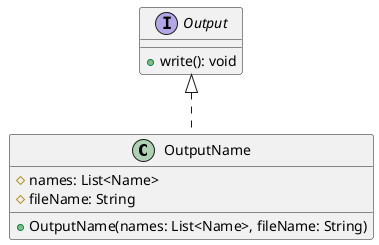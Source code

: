 @startuml
'https://plantuml.com/class-diagram

class OutputName implements Output {
    #names: List<Name>
    #fileName: String

    +OutputName(names: List<Name>, fileName: String)
}

interface Output {
    +write(): void
}
@enduml